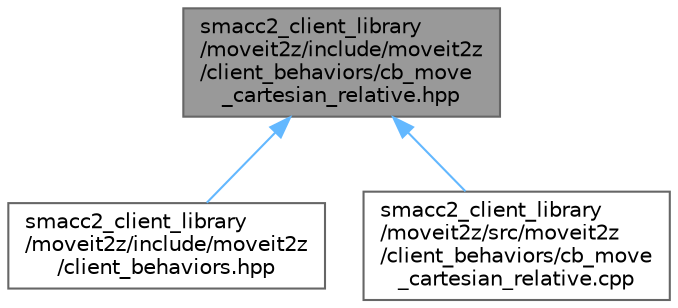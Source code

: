 digraph "smacc2_client_library/moveit2z/include/moveit2z/client_behaviors/cb_move_cartesian_relative.hpp"
{
 // LATEX_PDF_SIZE
  bgcolor="transparent";
  edge [fontname=Helvetica,fontsize=10,labelfontname=Helvetica,labelfontsize=10];
  node [fontname=Helvetica,fontsize=10,shape=box,height=0.2,width=0.4];
  Node1 [label="smacc2_client_library\l/moveit2z/include/moveit2z\l/client_behaviors/cb_move\l_cartesian_relative.hpp",height=0.2,width=0.4,color="gray40", fillcolor="grey60", style="filled", fontcolor="black",tooltip=" "];
  Node1 -> Node2 [dir="back",color="steelblue1",style="solid"];
  Node2 [label="smacc2_client_library\l/moveit2z/include/moveit2z\l/client_behaviors.hpp",height=0.2,width=0.4,color="grey40", fillcolor="white", style="filled",URL="$moveit2z_2include_2moveit2z_2client__behaviors_8hpp.html",tooltip=" "];
  Node1 -> Node3 [dir="back",color="steelblue1",style="solid"];
  Node3 [label="smacc2_client_library\l/moveit2z/src/moveit2z\l/client_behaviors/cb_move\l_cartesian_relative.cpp",height=0.2,width=0.4,color="grey40", fillcolor="white", style="filled",URL="$cb__move__cartesian__relative_8cpp.html",tooltip=" "];
}
